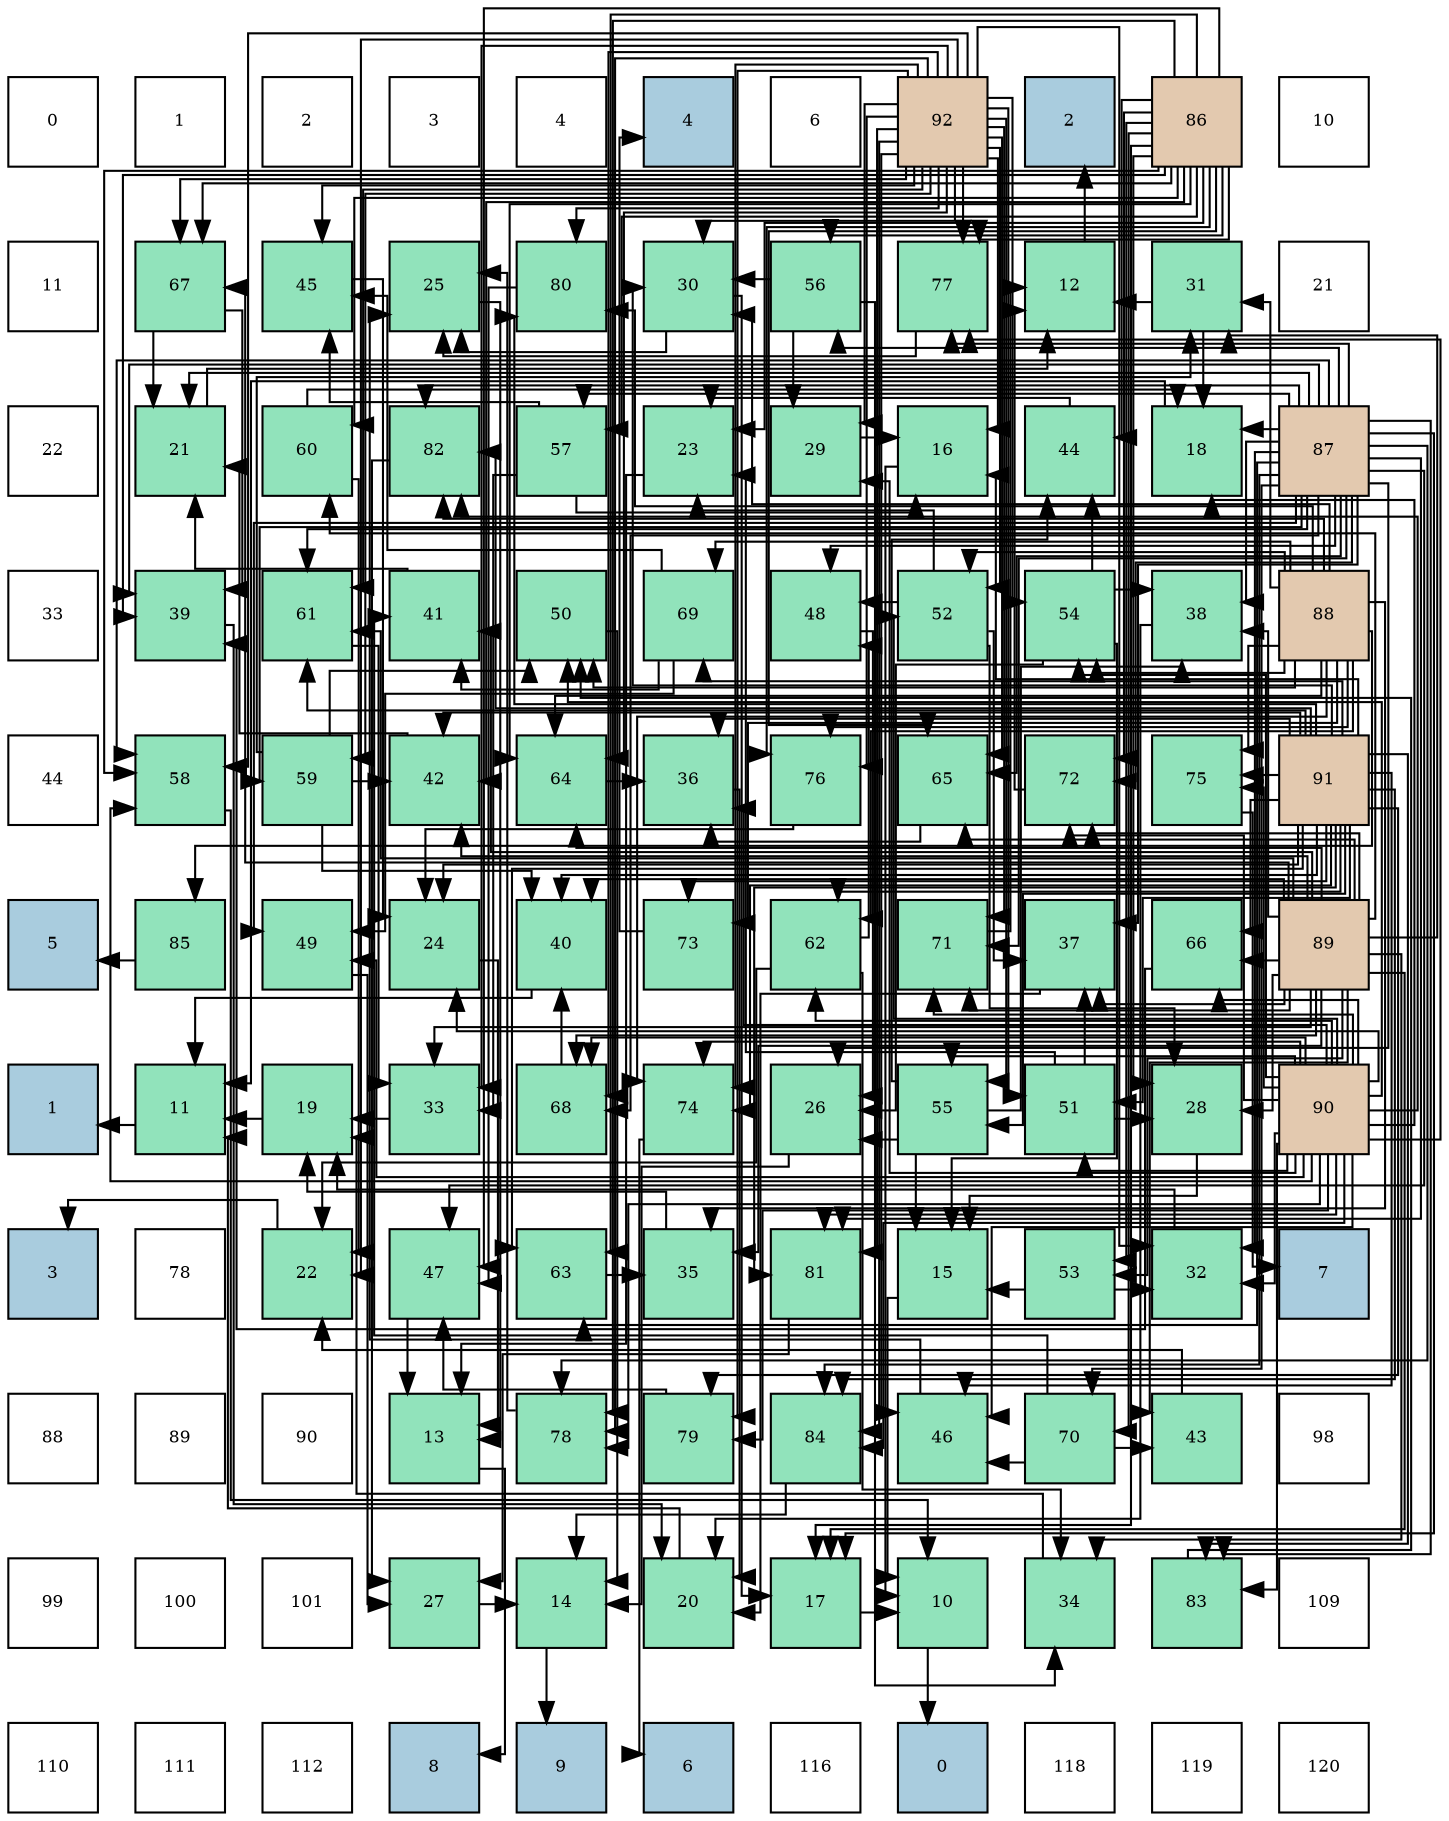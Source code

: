 digraph layout{
 rankdir=TB;
 splines=ortho;
 node [style=filled shape=square fixedsize=true width=0.6];
0[label="0", fontsize=8, fillcolor="#ffffff"];
1[label="1", fontsize=8, fillcolor="#ffffff"];
2[label="2", fontsize=8, fillcolor="#ffffff"];
3[label="3", fontsize=8, fillcolor="#ffffff"];
4[label="4", fontsize=8, fillcolor="#ffffff"];
5[label="4", fontsize=8, fillcolor="#a9ccde"];
6[label="6", fontsize=8, fillcolor="#ffffff"];
7[label="92", fontsize=8, fillcolor="#e3c9af"];
8[label="2", fontsize=8, fillcolor="#a9ccde"];
9[label="86", fontsize=8, fillcolor="#e3c9af"];
10[label="10", fontsize=8, fillcolor="#ffffff"];
11[label="11", fontsize=8, fillcolor="#ffffff"];
12[label="67", fontsize=8, fillcolor="#91e3bb"];
13[label="45", fontsize=8, fillcolor="#91e3bb"];
14[label="25", fontsize=8, fillcolor="#91e3bb"];
15[label="80", fontsize=8, fillcolor="#91e3bb"];
16[label="30", fontsize=8, fillcolor="#91e3bb"];
17[label="56", fontsize=8, fillcolor="#91e3bb"];
18[label="77", fontsize=8, fillcolor="#91e3bb"];
19[label="12", fontsize=8, fillcolor="#91e3bb"];
20[label="31", fontsize=8, fillcolor="#91e3bb"];
21[label="21", fontsize=8, fillcolor="#ffffff"];
22[label="22", fontsize=8, fillcolor="#ffffff"];
23[label="21", fontsize=8, fillcolor="#91e3bb"];
24[label="60", fontsize=8, fillcolor="#91e3bb"];
25[label="82", fontsize=8, fillcolor="#91e3bb"];
26[label="57", fontsize=8, fillcolor="#91e3bb"];
27[label="23", fontsize=8, fillcolor="#91e3bb"];
28[label="29", fontsize=8, fillcolor="#91e3bb"];
29[label="16", fontsize=8, fillcolor="#91e3bb"];
30[label="44", fontsize=8, fillcolor="#91e3bb"];
31[label="18", fontsize=8, fillcolor="#91e3bb"];
32[label="87", fontsize=8, fillcolor="#e3c9af"];
33[label="33", fontsize=8, fillcolor="#ffffff"];
34[label="39", fontsize=8, fillcolor="#91e3bb"];
35[label="61", fontsize=8, fillcolor="#91e3bb"];
36[label="41", fontsize=8, fillcolor="#91e3bb"];
37[label="50", fontsize=8, fillcolor="#91e3bb"];
38[label="69", fontsize=8, fillcolor="#91e3bb"];
39[label="48", fontsize=8, fillcolor="#91e3bb"];
40[label="52", fontsize=8, fillcolor="#91e3bb"];
41[label="54", fontsize=8, fillcolor="#91e3bb"];
42[label="38", fontsize=8, fillcolor="#91e3bb"];
43[label="88", fontsize=8, fillcolor="#e3c9af"];
44[label="44", fontsize=8, fillcolor="#ffffff"];
45[label="58", fontsize=8, fillcolor="#91e3bb"];
46[label="59", fontsize=8, fillcolor="#91e3bb"];
47[label="42", fontsize=8, fillcolor="#91e3bb"];
48[label="64", fontsize=8, fillcolor="#91e3bb"];
49[label="36", fontsize=8, fillcolor="#91e3bb"];
50[label="76", fontsize=8, fillcolor="#91e3bb"];
51[label="65", fontsize=8, fillcolor="#91e3bb"];
52[label="72", fontsize=8, fillcolor="#91e3bb"];
53[label="75", fontsize=8, fillcolor="#91e3bb"];
54[label="91", fontsize=8, fillcolor="#e3c9af"];
55[label="5", fontsize=8, fillcolor="#a9ccde"];
56[label="85", fontsize=8, fillcolor="#91e3bb"];
57[label="49", fontsize=8, fillcolor="#91e3bb"];
58[label="24", fontsize=8, fillcolor="#91e3bb"];
59[label="40", fontsize=8, fillcolor="#91e3bb"];
60[label="73", fontsize=8, fillcolor="#91e3bb"];
61[label="62", fontsize=8, fillcolor="#91e3bb"];
62[label="71", fontsize=8, fillcolor="#91e3bb"];
63[label="37", fontsize=8, fillcolor="#91e3bb"];
64[label="66", fontsize=8, fillcolor="#91e3bb"];
65[label="89", fontsize=8, fillcolor="#e3c9af"];
66[label="1", fontsize=8, fillcolor="#a9ccde"];
67[label="11", fontsize=8, fillcolor="#91e3bb"];
68[label="19", fontsize=8, fillcolor="#91e3bb"];
69[label="33", fontsize=8, fillcolor="#91e3bb"];
70[label="68", fontsize=8, fillcolor="#91e3bb"];
71[label="74", fontsize=8, fillcolor="#91e3bb"];
72[label="26", fontsize=8, fillcolor="#91e3bb"];
73[label="55", fontsize=8, fillcolor="#91e3bb"];
74[label="51", fontsize=8, fillcolor="#91e3bb"];
75[label="28", fontsize=8, fillcolor="#91e3bb"];
76[label="90", fontsize=8, fillcolor="#e3c9af"];
77[label="3", fontsize=8, fillcolor="#a9ccde"];
78[label="78", fontsize=8, fillcolor="#ffffff"];
79[label="22", fontsize=8, fillcolor="#91e3bb"];
80[label="47", fontsize=8, fillcolor="#91e3bb"];
81[label="63", fontsize=8, fillcolor="#91e3bb"];
82[label="35", fontsize=8, fillcolor="#91e3bb"];
83[label="81", fontsize=8, fillcolor="#91e3bb"];
84[label="15", fontsize=8, fillcolor="#91e3bb"];
85[label="53", fontsize=8, fillcolor="#91e3bb"];
86[label="32", fontsize=8, fillcolor="#91e3bb"];
87[label="7", fontsize=8, fillcolor="#a9ccde"];
88[label="88", fontsize=8, fillcolor="#ffffff"];
89[label="89", fontsize=8, fillcolor="#ffffff"];
90[label="90", fontsize=8, fillcolor="#ffffff"];
91[label="13", fontsize=8, fillcolor="#91e3bb"];
92[label="78", fontsize=8, fillcolor="#91e3bb"];
93[label="79", fontsize=8, fillcolor="#91e3bb"];
94[label="84", fontsize=8, fillcolor="#91e3bb"];
95[label="46", fontsize=8, fillcolor="#91e3bb"];
96[label="70", fontsize=8, fillcolor="#91e3bb"];
97[label="43", fontsize=8, fillcolor="#91e3bb"];
98[label="98", fontsize=8, fillcolor="#ffffff"];
99[label="99", fontsize=8, fillcolor="#ffffff"];
100[label="100", fontsize=8, fillcolor="#ffffff"];
101[label="101", fontsize=8, fillcolor="#ffffff"];
102[label="27", fontsize=8, fillcolor="#91e3bb"];
103[label="14", fontsize=8, fillcolor="#91e3bb"];
104[label="20", fontsize=8, fillcolor="#91e3bb"];
105[label="17", fontsize=8, fillcolor="#91e3bb"];
106[label="10", fontsize=8, fillcolor="#91e3bb"];
107[label="34", fontsize=8, fillcolor="#91e3bb"];
108[label="83", fontsize=8, fillcolor="#91e3bb"];
109[label="109", fontsize=8, fillcolor="#ffffff"];
110[label="110", fontsize=8, fillcolor="#ffffff"];
111[label="111", fontsize=8, fillcolor="#ffffff"];
112[label="112", fontsize=8, fillcolor="#ffffff"];
113[label="8", fontsize=8, fillcolor="#a9ccde"];
114[label="9", fontsize=8, fillcolor="#a9ccde"];
115[label="6", fontsize=8, fillcolor="#a9ccde"];
116[label="116", fontsize=8, fillcolor="#ffffff"];
117[label="0", fontsize=8, fillcolor="#a9ccde"];
118[label="118", fontsize=8, fillcolor="#ffffff"];
119[label="119", fontsize=8, fillcolor="#ffffff"];
120[label="120", fontsize=8, fillcolor="#ffffff"];
edge [constraint=false, style=vis];106 -> 117;
67 -> 66;
19 -> 8;
91 -> 113;
103 -> 114;
84 -> 106;
29 -> 106;
105 -> 106;
31 -> 67;
68 -> 67;
104 -> 67;
23 -> 19;
79 -> 77;
27 -> 91;
58 -> 91;
14 -> 91;
72 -> 103;
102 -> 103;
75 -> 84;
28 -> 29;
16 -> 105;
16 -> 14;
20 -> 19;
20 -> 31;
86 -> 68;
69 -> 68;
107 -> 68;
82 -> 68;
49 -> 104;
63 -> 104;
42 -> 104;
34 -> 104;
59 -> 67;
36 -> 23;
47 -> 23;
97 -> 79;
30 -> 27;
13 -> 58;
95 -> 14;
80 -> 91;
39 -> 72;
57 -> 102;
37 -> 103;
74 -> 27;
74 -> 75;
74 -> 63;
40 -> 27;
40 -> 75;
40 -> 63;
40 -> 39;
85 -> 84;
85 -> 86;
41 -> 84;
41 -> 72;
41 -> 42;
41 -> 30;
73 -> 84;
73 -> 72;
73 -> 42;
73 -> 30;
17 -> 28;
17 -> 16;
17 -> 107;
26 -> 29;
26 -> 69;
26 -> 13;
45 -> 106;
46 -> 20;
46 -> 59;
46 -> 47;
46 -> 37;
24 -> 31;
24 -> 79;
35 -> 69;
61 -> 79;
61 -> 107;
61 -> 39;
81 -> 82;
48 -> 49;
51 -> 49;
64 -> 34;
12 -> 23;
12 -> 34;
70 -> 59;
38 -> 36;
38 -> 13;
38 -> 57;
96 -> 36;
96 -> 97;
96 -> 95;
62 -> 19;
52 -> 19;
60 -> 5;
71 -> 115;
53 -> 87;
50 -> 58;
18 -> 14;
92 -> 14;
93 -> 80;
15 -> 80;
83 -> 102;
25 -> 102;
108 -> 37;
94 -> 103;
56 -> 55;
9 -> 105;
9 -> 27;
9 -> 75;
9 -> 34;
9 -> 47;
9 -> 30;
9 -> 80;
9 -> 85;
9 -> 17;
9 -> 26;
9 -> 45;
9 -> 24;
9 -> 81;
9 -> 48;
9 -> 51;
9 -> 12;
9 -> 96;
9 -> 52;
9 -> 50;
9 -> 18;
9 -> 92;
32 -> 105;
32 -> 31;
32 -> 23;
32 -> 72;
32 -> 86;
32 -> 63;
32 -> 42;
32 -> 34;
32 -> 80;
32 -> 39;
32 -> 57;
32 -> 17;
32 -> 26;
32 -> 45;
32 -> 46;
32 -> 35;
32 -> 81;
32 -> 51;
32 -> 70;
32 -> 96;
32 -> 62;
32 -> 52;
32 -> 18;
32 -> 92;
32 -> 83;
32 -> 25;
32 -> 108;
32 -> 94;
43 -> 16;
43 -> 20;
43 -> 82;
43 -> 37;
43 -> 40;
43 -> 41;
43 -> 61;
43 -> 48;
43 -> 38;
43 -> 60;
43 -> 71;
43 -> 53;
43 -> 50;
43 -> 15;
43 -> 25;
43 -> 56;
65 -> 105;
65 -> 75;
65 -> 20;
65 -> 69;
65 -> 107;
65 -> 82;
65 -> 63;
65 -> 42;
65 -> 59;
65 -> 36;
65 -> 47;
65 -> 97;
65 -> 85;
65 -> 24;
65 -> 35;
65 -> 48;
65 -> 51;
65 -> 64;
65 -> 12;
65 -> 70;
65 -> 62;
65 -> 52;
76 -> 31;
76 -> 58;
76 -> 28;
76 -> 86;
76 -> 49;
76 -> 95;
76 -> 57;
76 -> 37;
76 -> 74;
76 -> 40;
76 -> 41;
76 -> 73;
76 -> 45;
76 -> 61;
76 -> 64;
76 -> 70;
76 -> 62;
76 -> 52;
76 -> 71;
76 -> 53;
76 -> 18;
76 -> 92;
76 -> 93;
76 -> 83;
76 -> 25;
76 -> 108;
76 -> 94;
54 -> 29;
54 -> 58;
54 -> 16;
54 -> 49;
54 -> 59;
54 -> 47;
54 -> 95;
54 -> 74;
54 -> 73;
54 -> 35;
54 -> 61;
54 -> 81;
54 -> 64;
54 -> 38;
54 -> 60;
54 -> 71;
54 -> 53;
54 -> 93;
54 -> 15;
54 -> 83;
54 -> 25;
54 -> 108;
54 -> 94;
7 -> 29;
7 -> 79;
7 -> 28;
7 -> 16;
7 -> 86;
7 -> 69;
7 -> 13;
7 -> 95;
7 -> 74;
7 -> 40;
7 -> 41;
7 -> 73;
7 -> 45;
7 -> 46;
7 -> 35;
7 -> 48;
7 -> 51;
7 -> 12;
7 -> 70;
7 -> 62;
7 -> 71;
7 -> 50;
7 -> 18;
7 -> 92;
7 -> 93;
7 -> 15;
7 -> 83;
7 -> 94;
edge [constraint=true, style=invis];
0 -> 11 -> 22 -> 33 -> 44 -> 55 -> 66 -> 77 -> 88 -> 99 -> 110;
1 -> 12 -> 23 -> 34 -> 45 -> 56 -> 67 -> 78 -> 89 -> 100 -> 111;
2 -> 13 -> 24 -> 35 -> 46 -> 57 -> 68 -> 79 -> 90 -> 101 -> 112;
3 -> 14 -> 25 -> 36 -> 47 -> 58 -> 69 -> 80 -> 91 -> 102 -> 113;
4 -> 15 -> 26 -> 37 -> 48 -> 59 -> 70 -> 81 -> 92 -> 103 -> 114;
5 -> 16 -> 27 -> 38 -> 49 -> 60 -> 71 -> 82 -> 93 -> 104 -> 115;
6 -> 17 -> 28 -> 39 -> 50 -> 61 -> 72 -> 83 -> 94 -> 105 -> 116;
7 -> 18 -> 29 -> 40 -> 51 -> 62 -> 73 -> 84 -> 95 -> 106 -> 117;
8 -> 19 -> 30 -> 41 -> 52 -> 63 -> 74 -> 85 -> 96 -> 107 -> 118;
9 -> 20 -> 31 -> 42 -> 53 -> 64 -> 75 -> 86 -> 97 -> 108 -> 119;
10 -> 21 -> 32 -> 43 -> 54 -> 65 -> 76 -> 87 -> 98 -> 109 -> 120;
rank = same {0 -> 1 -> 2 -> 3 -> 4 -> 5 -> 6 -> 7 -> 8 -> 9 -> 10};
rank = same {11 -> 12 -> 13 -> 14 -> 15 -> 16 -> 17 -> 18 -> 19 -> 20 -> 21};
rank = same {22 -> 23 -> 24 -> 25 -> 26 -> 27 -> 28 -> 29 -> 30 -> 31 -> 32};
rank = same {33 -> 34 -> 35 -> 36 -> 37 -> 38 -> 39 -> 40 -> 41 -> 42 -> 43};
rank = same {44 -> 45 -> 46 -> 47 -> 48 -> 49 -> 50 -> 51 -> 52 -> 53 -> 54};
rank = same {55 -> 56 -> 57 -> 58 -> 59 -> 60 -> 61 -> 62 -> 63 -> 64 -> 65};
rank = same {66 -> 67 -> 68 -> 69 -> 70 -> 71 -> 72 -> 73 -> 74 -> 75 -> 76};
rank = same {77 -> 78 -> 79 -> 80 -> 81 -> 82 -> 83 -> 84 -> 85 -> 86 -> 87};
rank = same {88 -> 89 -> 90 -> 91 -> 92 -> 93 -> 94 -> 95 -> 96 -> 97 -> 98};
rank = same {99 -> 100 -> 101 -> 102 -> 103 -> 104 -> 105 -> 106 -> 107 -> 108 -> 109};
rank = same {110 -> 111 -> 112 -> 113 -> 114 -> 115 -> 116 -> 117 -> 118 -> 119 -> 120};
}